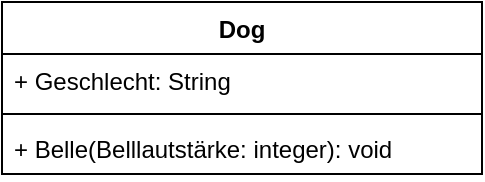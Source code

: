 <mxfile pages="3">
    <diagram id="DVf3BAT2TwA1G8b8UoEv" name="Klasse">
        <mxGraphModel dx="1278" dy="910" grid="1" gridSize="10" guides="1" tooltips="1" connect="1" arrows="1" fold="1" page="1" pageScale="1" pageWidth="850" pageHeight="1100" math="0" shadow="0">
            <root>
                <mxCell id="0"/>
                <mxCell id="1" parent="0"/>
                <mxCell id="NJdzegZAw7S-nIeyfylP-1" value="Dog" style="swimlane;fontStyle=1;align=center;verticalAlign=top;childLayout=stackLayout;horizontal=1;startSize=26;horizontalStack=0;resizeParent=1;resizeParentMax=0;resizeLast=0;collapsible=1;marginBottom=0;" parent="1" vertex="1">
                    <mxGeometry x="330" y="130" width="240" height="86" as="geometry"/>
                </mxCell>
                <mxCell id="NJdzegZAw7S-nIeyfylP-2" value="+ Geschlecht: String" style="text;strokeColor=none;fillColor=none;align=left;verticalAlign=top;spacingLeft=4;spacingRight=4;overflow=hidden;rotatable=0;points=[[0,0.5],[1,0.5]];portConstraint=eastwest;" parent="NJdzegZAw7S-nIeyfylP-1" vertex="1">
                    <mxGeometry y="26" width="240" height="26" as="geometry"/>
                </mxCell>
                <mxCell id="NJdzegZAw7S-nIeyfylP-3" value="" style="line;strokeWidth=1;fillColor=none;align=left;verticalAlign=middle;spacingTop=-1;spacingLeft=3;spacingRight=3;rotatable=0;labelPosition=right;points=[];portConstraint=eastwest;" parent="NJdzegZAw7S-nIeyfylP-1" vertex="1">
                    <mxGeometry y="52" width="240" height="8" as="geometry"/>
                </mxCell>
                <mxCell id="NJdzegZAw7S-nIeyfylP-4" value="+ Belle(Belllautstärke: integer): void" style="text;strokeColor=none;fillColor=none;align=left;verticalAlign=top;spacingLeft=4;spacingRight=4;overflow=hidden;rotatable=0;points=[[0,0.5],[1,0.5]];portConstraint=eastwest;" parent="NJdzegZAw7S-nIeyfylP-1" vertex="1">
                    <mxGeometry y="60" width="240" height="26" as="geometry"/>
                </mxCell>
            </root>
        </mxGraphModel>
    </diagram>
    <diagram id="Dmz-TyoOekSsBhZnf6md" name="Vererbung">
        <mxGraphModel dx="1422" dy="839" grid="1" gridSize="10" guides="1" tooltips="1" connect="1" arrows="1" fold="1" page="1" pageScale="1" pageWidth="850" pageHeight="1100" math="0" shadow="0">
            <root>
                <mxCell id="0"/>
                <mxCell id="1" parent="0"/>
                <mxCell id="q8SmD_apr4-60-Zegjt9-17" value="&lt;&lt;abstract&gt;&gt;&#10;Shape" style="swimlane;fontStyle=1;align=center;verticalAlign=top;childLayout=stackLayout;horizontal=1;startSize=40;horizontalStack=0;resizeParent=1;resizeParentMax=0;resizeLast=0;collapsible=1;marginBottom=0;" vertex="1" parent="1">
                    <mxGeometry x="345" y="50" width="165" height="138" as="geometry"/>
                </mxCell>
                <mxCell id="q8SmD_apr4-60-Zegjt9-18" value="# height: double&#10;# width: doubel&#10;# color: String" style="text;strokeColor=none;fillColor=none;align=left;verticalAlign=top;spacingLeft=4;spacingRight=4;overflow=hidden;rotatable=0;points=[[0,0.5],[1,0.5]];portConstraint=eastwest;" vertex="1" parent="q8SmD_apr4-60-Zegjt9-17">
                    <mxGeometry y="40" width="165" height="64" as="geometry"/>
                </mxCell>
                <mxCell id="q8SmD_apr4-60-Zegjt9-19" value="" style="line;strokeWidth=1;fillColor=none;align=left;verticalAlign=middle;spacingTop=-1;spacingLeft=3;spacingRight=3;rotatable=0;labelPosition=right;points=[];portConstraint=eastwest;" vertex="1" parent="q8SmD_apr4-60-Zegjt9-17">
                    <mxGeometry y="104" width="165" height="8" as="geometry"/>
                </mxCell>
                <mxCell id="q8SmD_apr4-60-Zegjt9-20" value="+ calculateArea(): double" style="text;strokeColor=none;fillColor=none;align=left;verticalAlign=top;spacingLeft=4;spacingRight=4;overflow=hidden;rotatable=0;points=[[0,0.5],[1,0.5]];portConstraint=eastwest;" vertex="1" parent="q8SmD_apr4-60-Zegjt9-17">
                    <mxGeometry y="112" width="165" height="26" as="geometry"/>
                </mxCell>
                <mxCell id="q8SmD_apr4-60-Zegjt9-21" value="Circle" style="swimlane;fontStyle=1;align=center;verticalAlign=top;childLayout=stackLayout;horizontal=1;startSize=26;horizontalStack=0;resizeParent=1;resizeParentMax=0;resizeLast=0;collapsible=1;marginBottom=0;" vertex="1" parent="1">
                    <mxGeometry x="590" y="230" width="160" height="60" as="geometry"/>
                </mxCell>
                <mxCell id="q8SmD_apr4-60-Zegjt9-22" value="# radius: double" style="text;strokeColor=none;fillColor=none;align=left;verticalAlign=top;spacingLeft=4;spacingRight=4;overflow=hidden;rotatable=0;points=[[0,0.5],[1,0.5]];portConstraint=eastwest;" vertex="1" parent="q8SmD_apr4-60-Zegjt9-21">
                    <mxGeometry y="26" width="160" height="26" as="geometry"/>
                </mxCell>
                <mxCell id="q8SmD_apr4-60-Zegjt9-23" value="" style="line;strokeWidth=1;fillColor=none;align=left;verticalAlign=middle;spacingTop=-1;spacingLeft=3;spacingRight=3;rotatable=0;labelPosition=right;points=[];portConstraint=eastwest;" vertex="1" parent="q8SmD_apr4-60-Zegjt9-21">
                    <mxGeometry y="52" width="160" height="8" as="geometry"/>
                </mxCell>
                <mxCell id="q8SmD_apr4-60-Zegjt9-25" value="Rectangle" style="swimlane;fontStyle=1;align=center;verticalAlign=top;childLayout=stackLayout;horizontal=1;startSize=26;horizontalStack=0;resizeParent=1;resizeParentMax=0;resizeLast=0;collapsible=1;marginBottom=0;" vertex="1" parent="1">
                    <mxGeometry x="100" y="240" width="160" height="60" as="geometry"/>
                </mxCell>
                <mxCell id="q8SmD_apr4-60-Zegjt9-27" value="" style="line;strokeWidth=1;fillColor=none;align=left;verticalAlign=middle;spacingTop=-1;spacingLeft=3;spacingRight=3;rotatable=0;labelPosition=right;points=[];portConstraint=eastwest;" vertex="1" parent="q8SmD_apr4-60-Zegjt9-25">
                    <mxGeometry y="26" width="160" height="8" as="geometry"/>
                </mxCell>
                <mxCell id="q8SmD_apr4-60-Zegjt9-28" value="+ calculateArea(type): type" style="text;strokeColor=none;fillColor=none;align=left;verticalAlign=top;spacingLeft=4;spacingRight=4;overflow=hidden;rotatable=0;points=[[0,0.5],[1,0.5]];portConstraint=eastwest;" vertex="1" parent="q8SmD_apr4-60-Zegjt9-25">
                    <mxGeometry y="34" width="160" height="26" as="geometry"/>
                </mxCell>
                <mxCell id="q8SmD_apr4-60-Zegjt9-29" value="Extends" style="endArrow=block;endSize=16;endFill=0;html=1;rounded=0;exitX=0.5;exitY=0;exitDx=0;exitDy=0;entryX=0;entryY=0.5;entryDx=0;entryDy=0;" edge="1" parent="1" source="q8SmD_apr4-60-Zegjt9-25" target="q8SmD_apr4-60-Zegjt9-18">
                    <mxGeometry width="160" relative="1" as="geometry">
                        <mxPoint x="130" y="150" as="sourcePoint"/>
                        <mxPoint x="290" y="150" as="targetPoint"/>
                    </mxGeometry>
                </mxCell>
                <mxCell id="q8SmD_apr4-60-Zegjt9-30" value="Extends" style="endArrow=block;endSize=16;endFill=0;html=1;rounded=0;entryX=1;entryY=0.5;entryDx=0;entryDy=0;exitX=0.5;exitY=0;exitDx=0;exitDy=0;" edge="1" parent="1" source="q8SmD_apr4-60-Zegjt9-21" target="q8SmD_apr4-60-Zegjt9-17">
                    <mxGeometry width="160" relative="1" as="geometry">
                        <mxPoint x="400" y="360" as="sourcePoint"/>
                        <mxPoint x="560" y="360" as="targetPoint"/>
                    </mxGeometry>
                </mxCell>
            </root>
        </mxGraphModel>
    </diagram>
    <diagram id="cYBrRudk1TGK9g2zg7jU" name="Assoziation">
        <mxGraphModel dx="1278" dy="910" grid="1" gridSize="10" guides="1" tooltips="1" connect="1" arrows="1" fold="1" page="1" pageScale="1" pageWidth="850" pageHeight="1100" math="0" shadow="0">
            <root>
                <mxCell id="0"/>
                <mxCell id="1" parent="0"/>
                <mxCell id="cP-wxG9GYSZYWmtrEP54-1" value="Zoo" style="swimlane;fontStyle=1;align=center;verticalAlign=top;childLayout=stackLayout;horizontal=1;startSize=26;horizontalStack=0;resizeParent=1;resizeParentMax=0;resizeLast=0;collapsible=1;marginBottom=0;" parent="1" vertex="1">
                    <mxGeometry x="550" y="120" width="160" height="86" as="geometry"/>
                </mxCell>
                <mxCell id="cP-wxG9GYSZYWmtrEP54-2" value="+ field: type" style="text;strokeColor=none;fillColor=none;align=left;verticalAlign=top;spacingLeft=4;spacingRight=4;overflow=hidden;rotatable=0;points=[[0,0.5],[1,0.5]];portConstraint=eastwest;" parent="cP-wxG9GYSZYWmtrEP54-1" vertex="1">
                    <mxGeometry y="26" width="160" height="26" as="geometry"/>
                </mxCell>
                <mxCell id="cP-wxG9GYSZYWmtrEP54-3" value="" style="line;strokeWidth=1;fillColor=none;align=left;verticalAlign=middle;spacingTop=-1;spacingLeft=3;spacingRight=3;rotatable=0;labelPosition=right;points=[];portConstraint=eastwest;" parent="cP-wxG9GYSZYWmtrEP54-1" vertex="1">
                    <mxGeometry y="52" width="160" height="8" as="geometry"/>
                </mxCell>
                <mxCell id="cP-wxG9GYSZYWmtrEP54-4" value="+ method(type): type" style="text;strokeColor=none;fillColor=none;align=left;verticalAlign=top;spacingLeft=4;spacingRight=4;overflow=hidden;rotatable=0;points=[[0,0.5],[1,0.5]];portConstraint=eastwest;" parent="cP-wxG9GYSZYWmtrEP54-1" vertex="1">
                    <mxGeometry y="60" width="160" height="26" as="geometry"/>
                </mxCell>
                <mxCell id="jzOrQgl9RdJV5xGoV6pb-1" value="Animal" style="swimlane;fontStyle=1;align=center;verticalAlign=top;childLayout=stackLayout;horizontal=1;startSize=26;horizontalStack=0;resizeParent=1;resizeParentMax=0;resizeLast=0;collapsible=1;marginBottom=0;" parent="1" vertex="1">
                    <mxGeometry x="140" y="180" width="160" height="114" as="geometry"/>
                </mxCell>
                <mxCell id="jzOrQgl9RdJV5xGoV6pb-2" value="# Name: String&#10;# Age: int" style="text;strokeColor=none;fillColor=none;align=left;verticalAlign=top;spacingLeft=4;spacingRight=4;overflow=hidden;rotatable=0;points=[[0,0.5],[1,0.5]];portConstraint=eastwest;" parent="jzOrQgl9RdJV5xGoV6pb-1" vertex="1">
                    <mxGeometry y="26" width="160" height="54" as="geometry"/>
                </mxCell>
                <mxCell id="jzOrQgl9RdJV5xGoV6pb-3" value="" style="line;strokeWidth=1;fillColor=none;align=left;verticalAlign=middle;spacingTop=-1;spacingLeft=3;spacingRight=3;rotatable=0;labelPosition=right;points=[];portConstraint=eastwest;" parent="jzOrQgl9RdJV5xGoV6pb-1" vertex="1">
                    <mxGeometry y="80" width="160" height="8" as="geometry"/>
                </mxCell>
                <mxCell id="jzOrQgl9RdJV5xGoV6pb-4" value="+ sleep(): void" style="text;strokeColor=none;fillColor=none;align=left;verticalAlign=top;spacingLeft=4;spacingRight=4;overflow=hidden;rotatable=0;points=[[0,0.5],[1,0.5]];portConstraint=eastwest;" parent="jzOrQgl9RdJV5xGoV6pb-1" vertex="1">
                    <mxGeometry y="88" width="160" height="26" as="geometry"/>
                </mxCell>
                <mxCell id="jzOrQgl9RdJV5xGoV6pb-5" value="Monkey" style="swimlane;fontStyle=1;align=center;verticalAlign=top;childLayout=stackLayout;horizontal=1;startSize=26;horizontalStack=0;resizeParent=1;resizeParentMax=0;resizeLast=0;collapsible=1;marginBottom=0;" parent="1" vertex="1">
                    <mxGeometry x="290" y="340" width="160" height="60" as="geometry"/>
                </mxCell>
                <mxCell id="jzOrQgl9RdJV5xGoV6pb-7" value="" style="line;strokeWidth=1;fillColor=none;align=left;verticalAlign=middle;spacingTop=-1;spacingLeft=3;spacingRight=3;rotatable=0;labelPosition=right;points=[];portConstraint=eastwest;" parent="jzOrQgl9RdJV5xGoV6pb-5" vertex="1">
                    <mxGeometry y="26" width="160" height="8" as="geometry"/>
                </mxCell>
                <mxCell id="jzOrQgl9RdJV5xGoV6pb-8" value="+ climb(): void" style="text;strokeColor=none;fillColor=none;align=left;verticalAlign=top;spacingLeft=4;spacingRight=4;overflow=hidden;rotatable=0;points=[[0,0.5],[1,0.5]];portConstraint=eastwest;" parent="jzOrQgl9RdJV5xGoV6pb-5" vertex="1">
                    <mxGeometry y="34" width="160" height="26" as="geometry"/>
                </mxCell>
                <mxCell id="jzOrQgl9RdJV5xGoV6pb-9" value="Lion" style="swimlane;fontStyle=1;align=center;verticalAlign=top;childLayout=stackLayout;horizontal=1;startSize=26;horizontalStack=0;resizeParent=1;resizeParentMax=0;resizeLast=0;collapsible=1;marginBottom=0;" parent="1" vertex="1">
                    <mxGeometry x="20" y="340" width="160" height="60" as="geometry"/>
                </mxCell>
                <mxCell id="jzOrQgl9RdJV5xGoV6pb-11" value="" style="line;strokeWidth=1;fillColor=none;align=left;verticalAlign=middle;spacingTop=-1;spacingLeft=3;spacingRight=3;rotatable=0;labelPosition=right;points=[];portConstraint=eastwest;" parent="jzOrQgl9RdJV5xGoV6pb-9" vertex="1">
                    <mxGeometry y="26" width="160" height="8" as="geometry"/>
                </mxCell>
                <mxCell id="jzOrQgl9RdJV5xGoV6pb-12" value="+ hunt(): void" style="text;strokeColor=none;fillColor=none;align=left;verticalAlign=top;spacingLeft=4;spacingRight=4;overflow=hidden;rotatable=0;points=[[0,0.5],[1,0.5]];portConstraint=eastwest;" parent="jzOrQgl9RdJV5xGoV6pb-9" vertex="1">
                    <mxGeometry y="34" width="160" height="26" as="geometry"/>
                </mxCell>
                <mxCell id="jzOrQgl9RdJV5xGoV6pb-13" value="Extends" style="endArrow=block;endSize=16;endFill=0;html=1;rounded=0;entryX=0;entryY=0.5;entryDx=0;entryDy=0;exitX=0.5;exitY=0;exitDx=0;exitDy=0;" parent="1" source="jzOrQgl9RdJV5xGoV6pb-9" target="jzOrQgl9RdJV5xGoV6pb-2" edge="1">
                    <mxGeometry width="160" relative="1" as="geometry">
                        <mxPoint x="340" y="520" as="sourcePoint"/>
                        <mxPoint x="500" y="520" as="targetPoint"/>
                    </mxGeometry>
                </mxCell>
                <mxCell id="jzOrQgl9RdJV5xGoV6pb-14" value="Extends" style="endArrow=block;endSize=16;endFill=0;html=1;rounded=0;entryX=1;entryY=0.5;entryDx=0;entryDy=0;exitX=0.5;exitY=0;exitDx=0;exitDy=0;" parent="1" source="jzOrQgl9RdJV5xGoV6pb-5" target="jzOrQgl9RdJV5xGoV6pb-2" edge="1">
                    <mxGeometry width="160" relative="1" as="geometry">
                        <mxPoint x="280" y="634" as="sourcePoint"/>
                        <mxPoint x="260" y="467" as="targetPoint"/>
                    </mxGeometry>
                </mxCell>
                <mxCell id="XFrgDY7wlT-serOPZJYK-1" value="" style="endArrow=none;html=1;edgeStyle=orthogonalEdgeStyle;entryX=0;entryY=0.5;entryDx=0;entryDy=0;exitX=0.5;exitY=0;exitDx=0;exitDy=0;" edge="1" parent="1" source="jzOrQgl9RdJV5xGoV6pb-1" target="cP-wxG9GYSZYWmtrEP54-2">
                    <mxGeometry relative="1" as="geometry">
                        <mxPoint x="400" y="500" as="sourcePoint"/>
                        <mxPoint x="560" y="500" as="targetPoint"/>
                    </mxGeometry>
                </mxCell>
                <mxCell id="XFrgDY7wlT-serOPZJYK-4" value="lives in" style="edgeLabel;html=1;align=center;verticalAlign=middle;resizable=0;points=[];" vertex="1" connectable="0" parent="XFrgDY7wlT-serOPZJYK-1">
                    <mxGeometry x="0.144" y="1" relative="1" as="geometry">
                        <mxPoint as="offset"/>
                    </mxGeometry>
                </mxCell>
            </root>
        </mxGraphModel>
    </diagram>
    <diagram id="1m7eJyxuM34W38xB9ZqN" name="Komposition">
        <mxGraphModel dx="1065" dy="758" grid="1" gridSize="10" guides="1" tooltips="1" connect="1" arrows="1" fold="1" page="1" pageScale="1" pageWidth="850" pageHeight="1100" math="0" shadow="0">
            <root>
                <mxCell id="ZOKHunnKOSiDheZmFSFn-0"/>
                <mxCell id="ZOKHunnKOSiDheZmFSFn-1" parent="ZOKHunnKOSiDheZmFSFn-0"/>
                <mxCell id="ZOKHunnKOSiDheZmFSFn-2" value="Zoo" style="swimlane;fontStyle=1;align=center;verticalAlign=top;childLayout=stackLayout;horizontal=1;startSize=26;horizontalStack=0;resizeParent=1;resizeParentMax=0;resizeLast=0;collapsible=1;marginBottom=0;" vertex="1" parent="ZOKHunnKOSiDheZmFSFn-1">
                    <mxGeometry x="320" y="110" width="160" height="86" as="geometry"/>
                </mxCell>
                <mxCell id="ZOKHunnKOSiDheZmFSFn-3" value="+ field: type" style="text;strokeColor=none;fillColor=none;align=left;verticalAlign=top;spacingLeft=4;spacingRight=4;overflow=hidden;rotatable=0;points=[[0,0.5],[1,0.5]];portConstraint=eastwest;" vertex="1" parent="ZOKHunnKOSiDheZmFSFn-2">
                    <mxGeometry y="26" width="160" height="26" as="geometry"/>
                </mxCell>
                <mxCell id="ZOKHunnKOSiDheZmFSFn-4" value="" style="line;strokeWidth=1;fillColor=none;align=left;verticalAlign=middle;spacingTop=-1;spacingLeft=3;spacingRight=3;rotatable=0;labelPosition=right;points=[];portConstraint=eastwest;" vertex="1" parent="ZOKHunnKOSiDheZmFSFn-2">
                    <mxGeometry y="52" width="160" height="8" as="geometry"/>
                </mxCell>
                <mxCell id="ZOKHunnKOSiDheZmFSFn-5" value="+ method(type): type" style="text;strokeColor=none;fillColor=none;align=left;verticalAlign=top;spacingLeft=4;spacingRight=4;overflow=hidden;rotatable=0;points=[[0,0.5],[1,0.5]];portConstraint=eastwest;" vertex="1" parent="ZOKHunnKOSiDheZmFSFn-2">
                    <mxGeometry y="60" width="160" height="26" as="geometry"/>
                </mxCell>
                <mxCell id="ZOKHunnKOSiDheZmFSFn-20" value="Toilet" style="swimlane;fontStyle=1;align=center;verticalAlign=top;childLayout=stackLayout;horizontal=1;startSize=26;horizontalStack=0;resizeParent=1;resizeParentMax=0;resizeLast=0;collapsible=1;marginBottom=0;" vertex="1" parent="ZOKHunnKOSiDheZmFSFn-1">
                    <mxGeometry x="310" y="340" width="160" height="86" as="geometry"/>
                </mxCell>
                <mxCell id="ZOKHunnKOSiDheZmFSFn-21" value="+ field: type" style="text;strokeColor=none;fillColor=none;align=left;verticalAlign=top;spacingLeft=4;spacingRight=4;overflow=hidden;rotatable=0;points=[[0,0.5],[1,0.5]];portConstraint=eastwest;" vertex="1" parent="ZOKHunnKOSiDheZmFSFn-20">
                    <mxGeometry y="26" width="160" height="26" as="geometry"/>
                </mxCell>
                <mxCell id="ZOKHunnKOSiDheZmFSFn-22" value="" style="line;strokeWidth=1;fillColor=none;align=left;verticalAlign=middle;spacingTop=-1;spacingLeft=3;spacingRight=3;rotatable=0;labelPosition=right;points=[];portConstraint=eastwest;" vertex="1" parent="ZOKHunnKOSiDheZmFSFn-20">
                    <mxGeometry y="52" width="160" height="8" as="geometry"/>
                </mxCell>
                <mxCell id="ZOKHunnKOSiDheZmFSFn-23" value="+ method(type): type" style="text;strokeColor=none;fillColor=none;align=left;verticalAlign=top;spacingLeft=4;spacingRight=4;overflow=hidden;rotatable=0;points=[[0,0.5],[1,0.5]];portConstraint=eastwest;" vertex="1" parent="ZOKHunnKOSiDheZmFSFn-20">
                    <mxGeometry y="60" width="160" height="26" as="geometry"/>
                </mxCell>
                <mxCell id="ZOKHunnKOSiDheZmFSFn-24" value="" style="endArrow=open;html=1;endSize=12;startArrow=diamondThin;startSize=14;startFill=1;edgeStyle=orthogonalEdgeStyle;align=left;verticalAlign=bottom;exitX=0;exitY=0.5;exitDx=0;exitDy=0;entryX=0.5;entryY=0;entryDx=0;entryDy=0;" edge="1" parent="ZOKHunnKOSiDheZmFSFn-1" source="ZOKHunnKOSiDheZmFSFn-5" target="ZOKHunnKOSiDheZmFSFn-20">
                    <mxGeometry x="-1" y="3" relative="1" as="geometry">
                        <mxPoint x="110" y="450" as="sourcePoint"/>
                        <mxPoint x="270" y="450" as="targetPoint"/>
                    </mxGeometry>
                </mxCell>
            </root>
        </mxGraphModel>
    </diagram>
    <diagram id="RL8yCjYHFra_uFbydMf6" name="Aggregation">
        <mxGraphModel dx="1065" dy="758" grid="1" gridSize="10" guides="1" tooltips="1" connect="1" arrows="1" fold="1" page="1" pageScale="1" pageWidth="850" pageHeight="1100" math="0" shadow="0">
            <root>
                <mxCell id="6MYJ6eImZyTf5zMXadLH-0"/>
                <mxCell id="6MYJ6eImZyTf5zMXadLH-1" parent="6MYJ6eImZyTf5zMXadLH-0"/>
                <mxCell id="jvZsnDPAwrAgyafs7LZD-4" value="Animal" style="swimlane;fontStyle=1;align=center;verticalAlign=top;childLayout=stackLayout;horizontal=1;startSize=26;horizontalStack=0;resizeParent=1;resizeParentMax=0;resizeLast=0;collapsible=1;marginBottom=0;" vertex="1" parent="6MYJ6eImZyTf5zMXadLH-1">
                    <mxGeometry x="340" y="70" width="160" height="114" as="geometry"/>
                </mxCell>
                <mxCell id="jvZsnDPAwrAgyafs7LZD-5" value="# Name: String&#10;# Age: int" style="text;strokeColor=none;fillColor=none;align=left;verticalAlign=top;spacingLeft=4;spacingRight=4;overflow=hidden;rotatable=0;points=[[0,0.5],[1,0.5]];portConstraint=eastwest;" vertex="1" parent="jvZsnDPAwrAgyafs7LZD-4">
                    <mxGeometry y="26" width="160" height="54" as="geometry"/>
                </mxCell>
                <mxCell id="jvZsnDPAwrAgyafs7LZD-6" value="" style="line;strokeWidth=1;fillColor=none;align=left;verticalAlign=middle;spacingTop=-1;spacingLeft=3;spacingRight=3;rotatable=0;labelPosition=right;points=[];portConstraint=eastwest;" vertex="1" parent="jvZsnDPAwrAgyafs7LZD-4">
                    <mxGeometry y="80" width="160" height="8" as="geometry"/>
                </mxCell>
                <mxCell id="jvZsnDPAwrAgyafs7LZD-7" value="+ sleep(): void" style="text;strokeColor=none;fillColor=none;align=left;verticalAlign=top;spacingLeft=4;spacingRight=4;overflow=hidden;rotatable=0;points=[[0,0.5],[1,0.5]];portConstraint=eastwest;" vertex="1" parent="jvZsnDPAwrAgyafs7LZD-4">
                    <mxGeometry y="88" width="160" height="26" as="geometry"/>
                </mxCell>
                <mxCell id="jvZsnDPAwrAgyafs7LZD-8" value="Monkey" style="swimlane;fontStyle=1;align=center;verticalAlign=top;childLayout=stackLayout;horizontal=1;startSize=26;horizontalStack=0;resizeParent=1;resizeParentMax=0;resizeLast=0;collapsible=1;marginBottom=0;" vertex="1" parent="6MYJ6eImZyTf5zMXadLH-1">
                    <mxGeometry x="630" y="300" width="160" height="60" as="geometry"/>
                </mxCell>
                <mxCell id="jvZsnDPAwrAgyafs7LZD-9" value="" style="line;strokeWidth=1;fillColor=none;align=left;verticalAlign=middle;spacingTop=-1;spacingLeft=3;spacingRight=3;rotatable=0;labelPosition=right;points=[];portConstraint=eastwest;" vertex="1" parent="jvZsnDPAwrAgyafs7LZD-8">
                    <mxGeometry y="26" width="160" height="8" as="geometry"/>
                </mxCell>
                <mxCell id="jvZsnDPAwrAgyafs7LZD-10" value="+ climb(): void" style="text;strokeColor=none;fillColor=none;align=left;verticalAlign=top;spacingLeft=4;spacingRight=4;overflow=hidden;rotatable=0;points=[[0,0.5],[1,0.5]];portConstraint=eastwest;" vertex="1" parent="jvZsnDPAwrAgyafs7LZD-8">
                    <mxGeometry y="34" width="160" height="26" as="geometry"/>
                </mxCell>
                <mxCell id="jvZsnDPAwrAgyafs7LZD-11" value="Lion" style="swimlane;fontStyle=1;align=center;verticalAlign=top;childLayout=stackLayout;horizontal=1;startSize=26;horizontalStack=0;resizeParent=1;resizeParentMax=0;resizeLast=0;collapsible=1;marginBottom=0;" vertex="1" parent="6MYJ6eImZyTf5zMXadLH-1">
                    <mxGeometry x="100" y="300" width="160" height="60" as="geometry"/>
                </mxCell>
                <mxCell id="jvZsnDPAwrAgyafs7LZD-12" value="" style="line;strokeWidth=1;fillColor=none;align=left;verticalAlign=middle;spacingTop=-1;spacingLeft=3;spacingRight=3;rotatable=0;labelPosition=right;points=[];portConstraint=eastwest;" vertex="1" parent="jvZsnDPAwrAgyafs7LZD-11">
                    <mxGeometry y="26" width="160" height="8" as="geometry"/>
                </mxCell>
                <mxCell id="jvZsnDPAwrAgyafs7LZD-13" value="+ hunt(): void" style="text;strokeColor=none;fillColor=none;align=left;verticalAlign=top;spacingLeft=4;spacingRight=4;overflow=hidden;rotatable=0;points=[[0,0.5],[1,0.5]];portConstraint=eastwest;" vertex="1" parent="jvZsnDPAwrAgyafs7LZD-11">
                    <mxGeometry y="34" width="160" height="26" as="geometry"/>
                </mxCell>
                <mxCell id="jvZsnDPAwrAgyafs7LZD-14" value="Extends" style="endArrow=block;endSize=16;endFill=0;html=1;rounded=0;entryX=0;entryY=0.5;entryDx=0;entryDy=0;exitX=0.5;exitY=0;exitDx=0;exitDy=0;" edge="1" parent="6MYJ6eImZyTf5zMXadLH-1" source="jvZsnDPAwrAgyafs7LZD-11" target="jvZsnDPAwrAgyafs7LZD-5">
                    <mxGeometry width="160" relative="1" as="geometry">
                        <mxPoint x="540" y="410" as="sourcePoint"/>
                        <mxPoint x="700" y="410" as="targetPoint"/>
                    </mxGeometry>
                </mxCell>
                <mxCell id="jvZsnDPAwrAgyafs7LZD-15" value="Extends" style="endArrow=block;endSize=16;endFill=0;html=1;rounded=0;entryX=1;entryY=0.5;entryDx=0;entryDy=0;exitX=0.5;exitY=0;exitDx=0;exitDy=0;" edge="1" parent="6MYJ6eImZyTf5zMXadLH-1" source="jvZsnDPAwrAgyafs7LZD-8" target="jvZsnDPAwrAgyafs7LZD-5">
                    <mxGeometry width="160" relative="1" as="geometry">
                        <mxPoint x="480" y="524" as="sourcePoint"/>
                        <mxPoint x="460" y="357" as="targetPoint"/>
                    </mxGeometry>
                </mxCell>
                <mxCell id="QI2EGBWgiFpNvXeivuS6-4" value="LionPack" style="swimlane;fontStyle=1;align=center;verticalAlign=top;childLayout=stackLayout;horizontal=1;startSize=26;horizontalStack=0;resizeParent=1;resizeParentMax=0;resizeLast=0;collapsible=1;marginBottom=0;" vertex="1" parent="6MYJ6eImZyTf5zMXadLH-1">
                    <mxGeometry x="425" y="430" width="160" height="86" as="geometry"/>
                </mxCell>
                <mxCell id="QI2EGBWgiFpNvXeivuS6-5" value="+ field: type" style="text;strokeColor=none;fillColor=none;align=left;verticalAlign=top;spacingLeft=4;spacingRight=4;overflow=hidden;rotatable=0;points=[[0,0.5],[1,0.5]];portConstraint=eastwest;" vertex="1" parent="QI2EGBWgiFpNvXeivuS6-4">
                    <mxGeometry y="26" width="160" height="26" as="geometry"/>
                </mxCell>
                <mxCell id="QI2EGBWgiFpNvXeivuS6-6" value="" style="line;strokeWidth=1;fillColor=none;align=left;verticalAlign=middle;spacingTop=-1;spacingLeft=3;spacingRight=3;rotatable=0;labelPosition=right;points=[];portConstraint=eastwest;" vertex="1" parent="QI2EGBWgiFpNvXeivuS6-4">
                    <mxGeometry y="52" width="160" height="8" as="geometry"/>
                </mxCell>
                <mxCell id="QI2EGBWgiFpNvXeivuS6-7" value="+ method(type): type" style="text;strokeColor=none;fillColor=none;align=left;verticalAlign=top;spacingLeft=4;spacingRight=4;overflow=hidden;rotatable=0;points=[[0,0.5],[1,0.5]];portConstraint=eastwest;" vertex="1" parent="QI2EGBWgiFpNvXeivuS6-4">
                    <mxGeometry y="60" width="160" height="26" as="geometry"/>
                </mxCell>
                <mxCell id="QI2EGBWgiFpNvXeivuS6-8" value="" style="endArrow=open;html=1;endSize=12;startArrow=diamondThin;startSize=14;startFill=0;edgeStyle=orthogonalEdgeStyle;align=left;verticalAlign=bottom;entryX=1;entryY=0.25;entryDx=0;entryDy=0;" edge="1" parent="6MYJ6eImZyTf5zMXadLH-1" source="QI2EGBWgiFpNvXeivuS6-5" target="jvZsnDPAwrAgyafs7LZD-11">
                    <mxGeometry x="-1" y="3" relative="1" as="geometry">
                        <mxPoint x="510" y="439" as="sourcePoint"/>
                        <mxPoint x="670" y="439" as="targetPoint"/>
                    </mxGeometry>
                </mxCell>
            </root>
        </mxGraphModel>
    </diagram>
</mxfile>